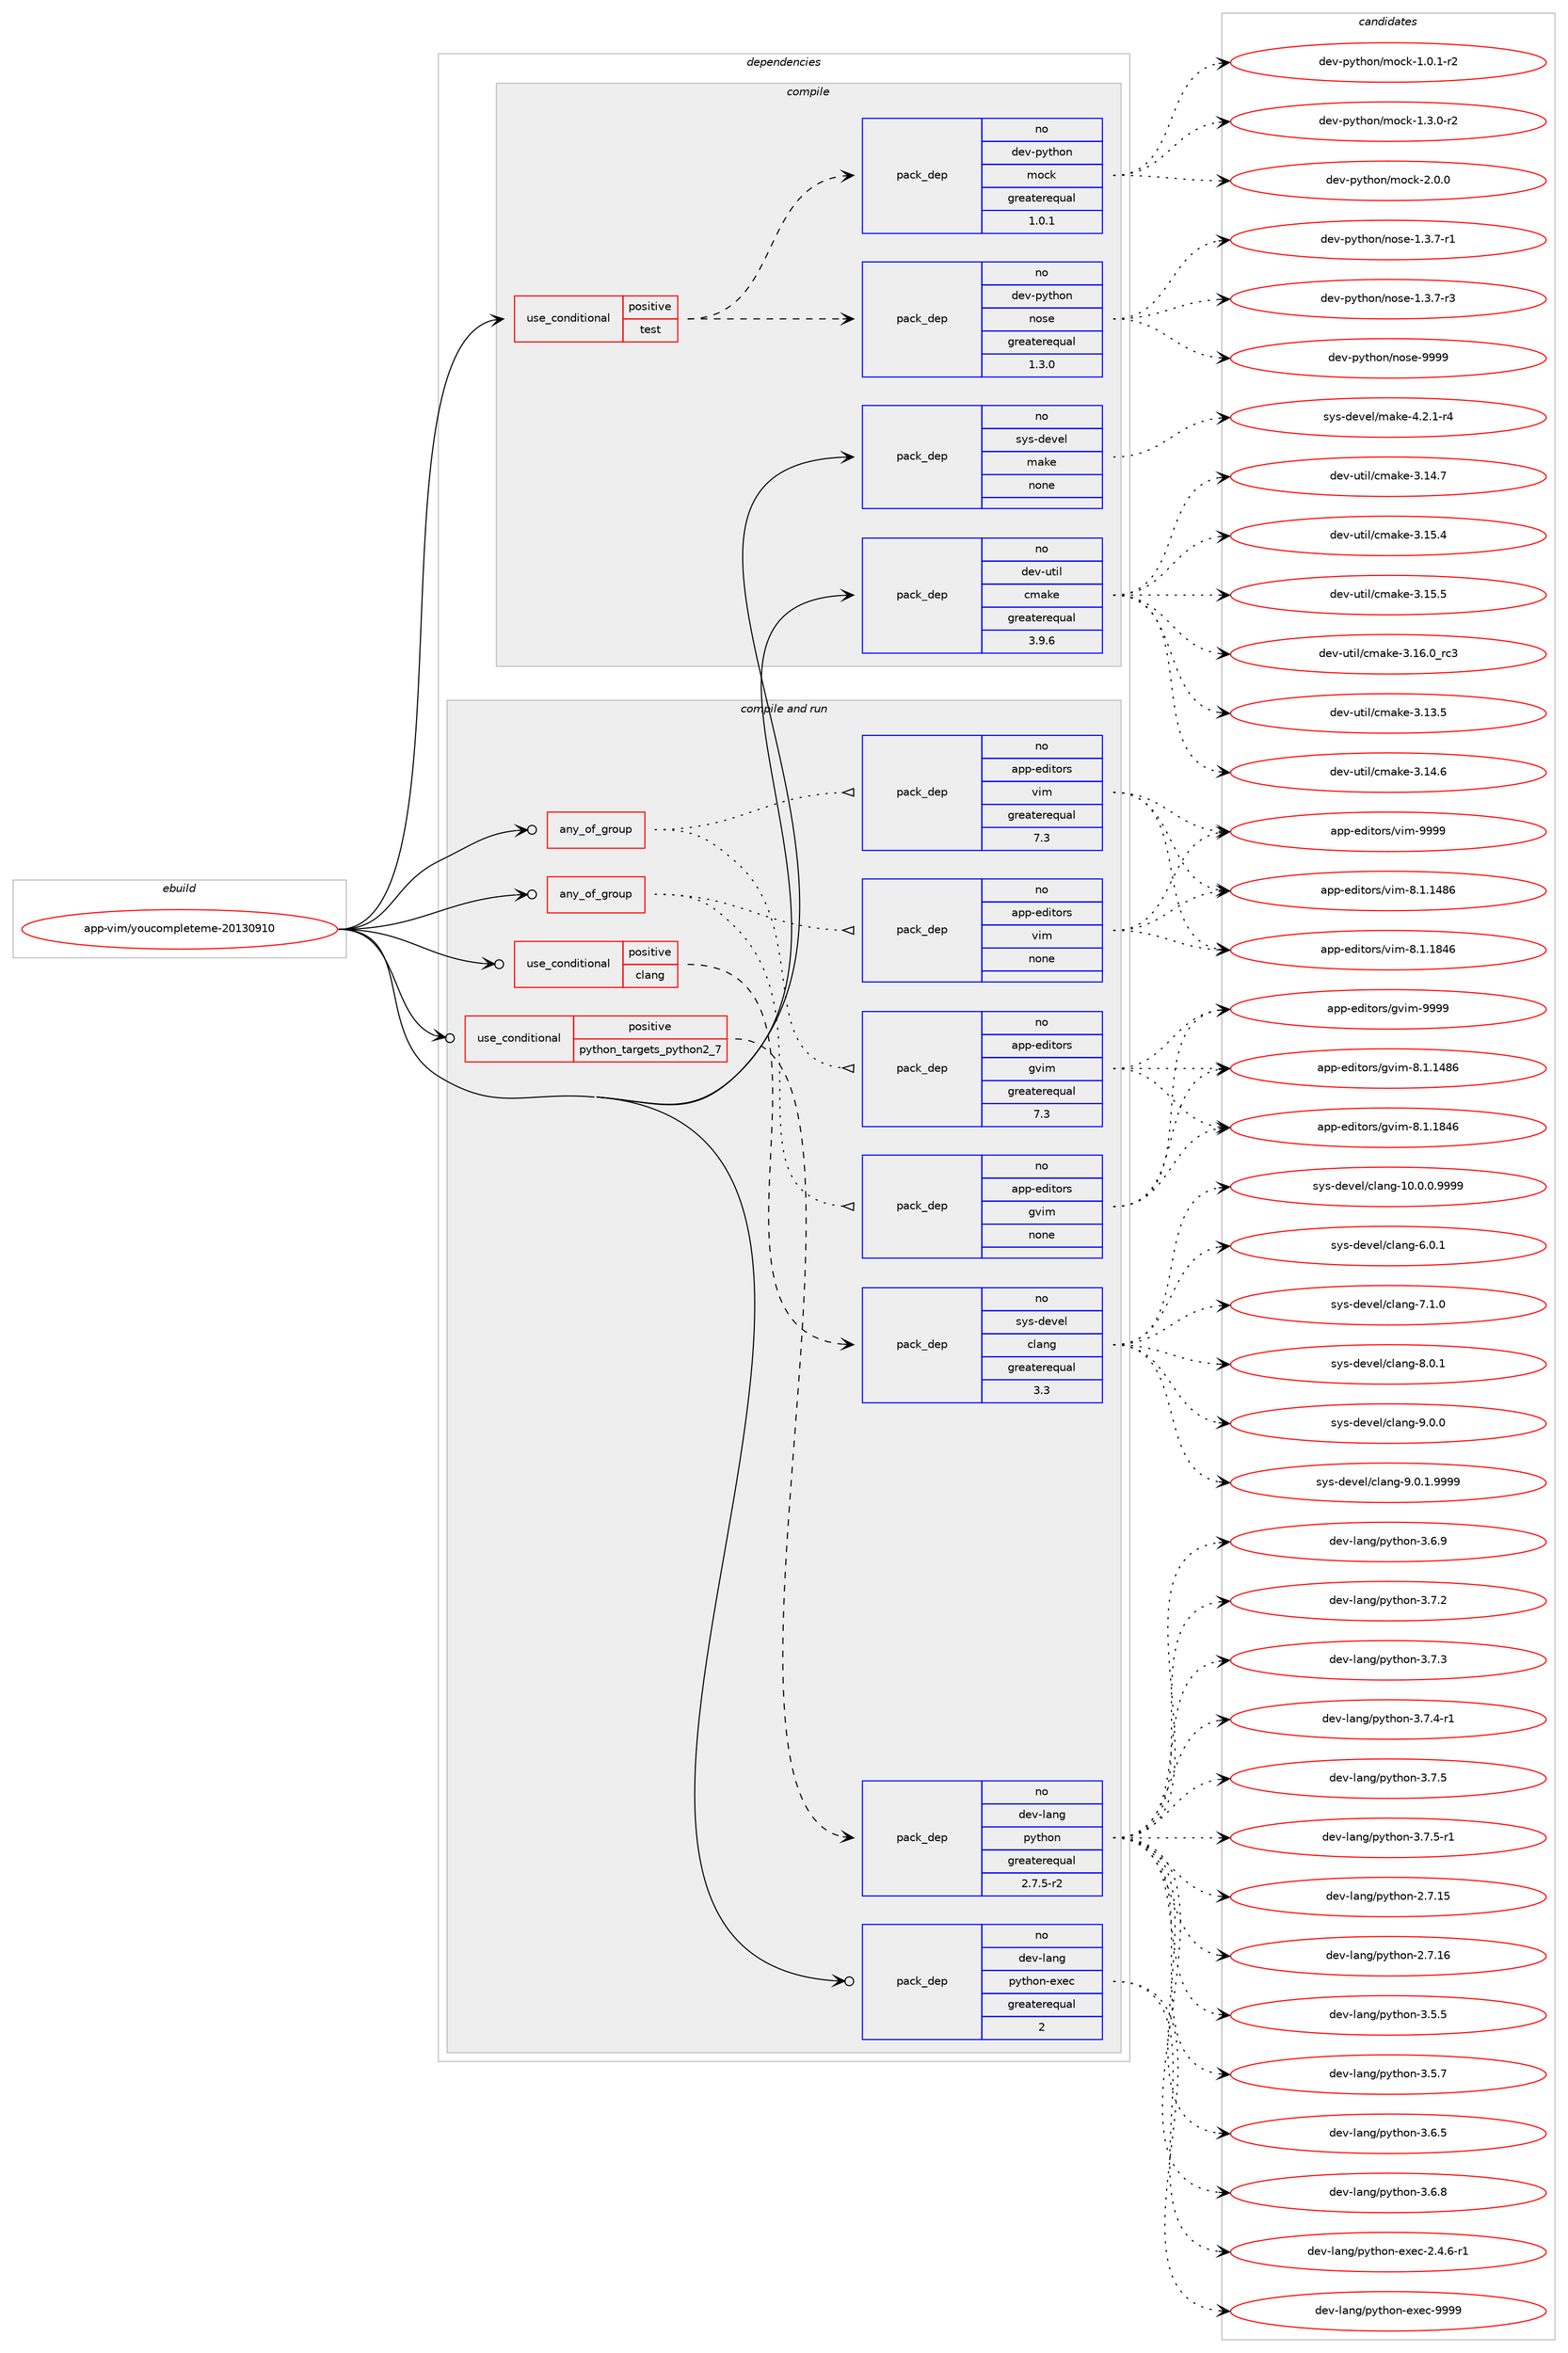 digraph prolog {

# *************
# Graph options
# *************

newrank=true;
concentrate=true;
compound=true;
graph [rankdir=LR,fontname=Helvetica,fontsize=10,ranksep=1.5];#, ranksep=2.5, nodesep=0.2];
edge  [arrowhead=vee];
node  [fontname=Helvetica,fontsize=10];

# **********
# The ebuild
# **********

subgraph cluster_leftcol {
color=gray;
rank=same;
label=<<i>ebuild</i>>;
id [label="app-vim/youcompleteme-20130910", color=red, width=4, href="../app-vim/youcompleteme-20130910.svg"];
}

# ****************
# The dependencies
# ****************

subgraph cluster_midcol {
color=gray;
label=<<i>dependencies</i>>;
subgraph cluster_compile {
fillcolor="#eeeeee";
style=filled;
label=<<i>compile</i>>;
subgraph cond122239 {
dependency514578 [label=<<TABLE BORDER="0" CELLBORDER="1" CELLSPACING="0" CELLPADDING="4"><TR><TD ROWSPAN="3" CELLPADDING="10">use_conditional</TD></TR><TR><TD>positive</TD></TR><TR><TD>test</TD></TR></TABLE>>, shape=none, color=red];
subgraph pack382781 {
dependency514579 [label=<<TABLE BORDER="0" CELLBORDER="1" CELLSPACING="0" CELLPADDING="4" WIDTH="220"><TR><TD ROWSPAN="6" CELLPADDING="30">pack_dep</TD></TR><TR><TD WIDTH="110">no</TD></TR><TR><TD>dev-python</TD></TR><TR><TD>mock</TD></TR><TR><TD>greaterequal</TD></TR><TR><TD>1.0.1</TD></TR></TABLE>>, shape=none, color=blue];
}
dependency514578:e -> dependency514579:w [weight=20,style="dashed",arrowhead="vee"];
subgraph pack382782 {
dependency514580 [label=<<TABLE BORDER="0" CELLBORDER="1" CELLSPACING="0" CELLPADDING="4" WIDTH="220"><TR><TD ROWSPAN="6" CELLPADDING="30">pack_dep</TD></TR><TR><TD WIDTH="110">no</TD></TR><TR><TD>dev-python</TD></TR><TR><TD>nose</TD></TR><TR><TD>greaterequal</TD></TR><TR><TD>1.3.0</TD></TR></TABLE>>, shape=none, color=blue];
}
dependency514578:e -> dependency514580:w [weight=20,style="dashed",arrowhead="vee"];
}
id:e -> dependency514578:w [weight=20,style="solid",arrowhead="vee"];
subgraph pack382783 {
dependency514581 [label=<<TABLE BORDER="0" CELLBORDER="1" CELLSPACING="0" CELLPADDING="4" WIDTH="220"><TR><TD ROWSPAN="6" CELLPADDING="30">pack_dep</TD></TR><TR><TD WIDTH="110">no</TD></TR><TR><TD>dev-util</TD></TR><TR><TD>cmake</TD></TR><TR><TD>greaterequal</TD></TR><TR><TD>3.9.6</TD></TR></TABLE>>, shape=none, color=blue];
}
id:e -> dependency514581:w [weight=20,style="solid",arrowhead="vee"];
subgraph pack382784 {
dependency514582 [label=<<TABLE BORDER="0" CELLBORDER="1" CELLSPACING="0" CELLPADDING="4" WIDTH="220"><TR><TD ROWSPAN="6" CELLPADDING="30">pack_dep</TD></TR><TR><TD WIDTH="110">no</TD></TR><TR><TD>sys-devel</TD></TR><TR><TD>make</TD></TR><TR><TD>none</TD></TR><TR><TD></TD></TR></TABLE>>, shape=none, color=blue];
}
id:e -> dependency514582:w [weight=20,style="solid",arrowhead="vee"];
}
subgraph cluster_compileandrun {
fillcolor="#eeeeee";
style=filled;
label=<<i>compile and run</i>>;
subgraph any9230 {
dependency514583 [label=<<TABLE BORDER="0" CELLBORDER="1" CELLSPACING="0" CELLPADDING="4"><TR><TD CELLPADDING="10">any_of_group</TD></TR></TABLE>>, shape=none, color=red];subgraph pack382785 {
dependency514584 [label=<<TABLE BORDER="0" CELLBORDER="1" CELLSPACING="0" CELLPADDING="4" WIDTH="220"><TR><TD ROWSPAN="6" CELLPADDING="30">pack_dep</TD></TR><TR><TD WIDTH="110">no</TD></TR><TR><TD>app-editors</TD></TR><TR><TD>vim</TD></TR><TR><TD>greaterequal</TD></TR><TR><TD>7.3</TD></TR></TABLE>>, shape=none, color=blue];
}
dependency514583:e -> dependency514584:w [weight=20,style="dotted",arrowhead="oinv"];
subgraph pack382786 {
dependency514585 [label=<<TABLE BORDER="0" CELLBORDER="1" CELLSPACING="0" CELLPADDING="4" WIDTH="220"><TR><TD ROWSPAN="6" CELLPADDING="30">pack_dep</TD></TR><TR><TD WIDTH="110">no</TD></TR><TR><TD>app-editors</TD></TR><TR><TD>gvim</TD></TR><TR><TD>greaterequal</TD></TR><TR><TD>7.3</TD></TR></TABLE>>, shape=none, color=blue];
}
dependency514583:e -> dependency514585:w [weight=20,style="dotted",arrowhead="oinv"];
}
id:e -> dependency514583:w [weight=20,style="solid",arrowhead="odotvee"];
subgraph any9231 {
dependency514586 [label=<<TABLE BORDER="0" CELLBORDER="1" CELLSPACING="0" CELLPADDING="4"><TR><TD CELLPADDING="10">any_of_group</TD></TR></TABLE>>, shape=none, color=red];subgraph pack382787 {
dependency514587 [label=<<TABLE BORDER="0" CELLBORDER="1" CELLSPACING="0" CELLPADDING="4" WIDTH="220"><TR><TD ROWSPAN="6" CELLPADDING="30">pack_dep</TD></TR><TR><TD WIDTH="110">no</TD></TR><TR><TD>app-editors</TD></TR><TR><TD>vim</TD></TR><TR><TD>none</TD></TR><TR><TD></TD></TR></TABLE>>, shape=none, color=blue];
}
dependency514586:e -> dependency514587:w [weight=20,style="dotted",arrowhead="oinv"];
subgraph pack382788 {
dependency514588 [label=<<TABLE BORDER="0" CELLBORDER="1" CELLSPACING="0" CELLPADDING="4" WIDTH="220"><TR><TD ROWSPAN="6" CELLPADDING="30">pack_dep</TD></TR><TR><TD WIDTH="110">no</TD></TR><TR><TD>app-editors</TD></TR><TR><TD>gvim</TD></TR><TR><TD>none</TD></TR><TR><TD></TD></TR></TABLE>>, shape=none, color=blue];
}
dependency514586:e -> dependency514588:w [weight=20,style="dotted",arrowhead="oinv"];
}
id:e -> dependency514586:w [weight=20,style="solid",arrowhead="odotvee"];
subgraph cond122240 {
dependency514589 [label=<<TABLE BORDER="0" CELLBORDER="1" CELLSPACING="0" CELLPADDING="4"><TR><TD ROWSPAN="3" CELLPADDING="10">use_conditional</TD></TR><TR><TD>positive</TD></TR><TR><TD>clang</TD></TR></TABLE>>, shape=none, color=red];
subgraph pack382789 {
dependency514590 [label=<<TABLE BORDER="0" CELLBORDER="1" CELLSPACING="0" CELLPADDING="4" WIDTH="220"><TR><TD ROWSPAN="6" CELLPADDING="30">pack_dep</TD></TR><TR><TD WIDTH="110">no</TD></TR><TR><TD>sys-devel</TD></TR><TR><TD>clang</TD></TR><TR><TD>greaterequal</TD></TR><TR><TD>3.3</TD></TR></TABLE>>, shape=none, color=blue];
}
dependency514589:e -> dependency514590:w [weight=20,style="dashed",arrowhead="vee"];
}
id:e -> dependency514589:w [weight=20,style="solid",arrowhead="odotvee"];
subgraph cond122241 {
dependency514591 [label=<<TABLE BORDER="0" CELLBORDER="1" CELLSPACING="0" CELLPADDING="4"><TR><TD ROWSPAN="3" CELLPADDING="10">use_conditional</TD></TR><TR><TD>positive</TD></TR><TR><TD>python_targets_python2_7</TD></TR></TABLE>>, shape=none, color=red];
subgraph pack382790 {
dependency514592 [label=<<TABLE BORDER="0" CELLBORDER="1" CELLSPACING="0" CELLPADDING="4" WIDTH="220"><TR><TD ROWSPAN="6" CELLPADDING="30">pack_dep</TD></TR><TR><TD WIDTH="110">no</TD></TR><TR><TD>dev-lang</TD></TR><TR><TD>python</TD></TR><TR><TD>greaterequal</TD></TR><TR><TD>2.7.5-r2</TD></TR></TABLE>>, shape=none, color=blue];
}
dependency514591:e -> dependency514592:w [weight=20,style="dashed",arrowhead="vee"];
}
id:e -> dependency514591:w [weight=20,style="solid",arrowhead="odotvee"];
subgraph pack382791 {
dependency514593 [label=<<TABLE BORDER="0" CELLBORDER="1" CELLSPACING="0" CELLPADDING="4" WIDTH="220"><TR><TD ROWSPAN="6" CELLPADDING="30">pack_dep</TD></TR><TR><TD WIDTH="110">no</TD></TR><TR><TD>dev-lang</TD></TR><TR><TD>python-exec</TD></TR><TR><TD>greaterequal</TD></TR><TR><TD>2</TD></TR></TABLE>>, shape=none, color=blue];
}
id:e -> dependency514593:w [weight=20,style="solid",arrowhead="odotvee"];
}
subgraph cluster_run {
fillcolor="#eeeeee";
style=filled;
label=<<i>run</i>>;
}
}

# **************
# The candidates
# **************

subgraph cluster_choices {
rank=same;
color=gray;
label=<<i>candidates</i>>;

subgraph choice382781 {
color=black;
nodesep=1;
choice1001011184511212111610411111047109111991074549464846494511450 [label="dev-python/mock-1.0.1-r2", color=red, width=4,href="../dev-python/mock-1.0.1-r2.svg"];
choice1001011184511212111610411111047109111991074549465146484511450 [label="dev-python/mock-1.3.0-r2", color=red, width=4,href="../dev-python/mock-1.3.0-r2.svg"];
choice100101118451121211161041111104710911199107455046484648 [label="dev-python/mock-2.0.0", color=red, width=4,href="../dev-python/mock-2.0.0.svg"];
dependency514579:e -> choice1001011184511212111610411111047109111991074549464846494511450:w [style=dotted,weight="100"];
dependency514579:e -> choice1001011184511212111610411111047109111991074549465146484511450:w [style=dotted,weight="100"];
dependency514579:e -> choice100101118451121211161041111104710911199107455046484648:w [style=dotted,weight="100"];
}
subgraph choice382782 {
color=black;
nodesep=1;
choice10010111845112121116104111110471101111151014549465146554511449 [label="dev-python/nose-1.3.7-r1", color=red, width=4,href="../dev-python/nose-1.3.7-r1.svg"];
choice10010111845112121116104111110471101111151014549465146554511451 [label="dev-python/nose-1.3.7-r3", color=red, width=4,href="../dev-python/nose-1.3.7-r3.svg"];
choice10010111845112121116104111110471101111151014557575757 [label="dev-python/nose-9999", color=red, width=4,href="../dev-python/nose-9999.svg"];
dependency514580:e -> choice10010111845112121116104111110471101111151014549465146554511449:w [style=dotted,weight="100"];
dependency514580:e -> choice10010111845112121116104111110471101111151014549465146554511451:w [style=dotted,weight="100"];
dependency514580:e -> choice10010111845112121116104111110471101111151014557575757:w [style=dotted,weight="100"];
}
subgraph choice382783 {
color=black;
nodesep=1;
choice1001011184511711610510847991099710710145514649514653 [label="dev-util/cmake-3.13.5", color=red, width=4,href="../dev-util/cmake-3.13.5.svg"];
choice1001011184511711610510847991099710710145514649524654 [label="dev-util/cmake-3.14.6", color=red, width=4,href="../dev-util/cmake-3.14.6.svg"];
choice1001011184511711610510847991099710710145514649524655 [label="dev-util/cmake-3.14.7", color=red, width=4,href="../dev-util/cmake-3.14.7.svg"];
choice1001011184511711610510847991099710710145514649534652 [label="dev-util/cmake-3.15.4", color=red, width=4,href="../dev-util/cmake-3.15.4.svg"];
choice1001011184511711610510847991099710710145514649534653 [label="dev-util/cmake-3.15.5", color=red, width=4,href="../dev-util/cmake-3.15.5.svg"];
choice1001011184511711610510847991099710710145514649544648951149951 [label="dev-util/cmake-3.16.0_rc3", color=red, width=4,href="../dev-util/cmake-3.16.0_rc3.svg"];
dependency514581:e -> choice1001011184511711610510847991099710710145514649514653:w [style=dotted,weight="100"];
dependency514581:e -> choice1001011184511711610510847991099710710145514649524654:w [style=dotted,weight="100"];
dependency514581:e -> choice1001011184511711610510847991099710710145514649524655:w [style=dotted,weight="100"];
dependency514581:e -> choice1001011184511711610510847991099710710145514649534652:w [style=dotted,weight="100"];
dependency514581:e -> choice1001011184511711610510847991099710710145514649534653:w [style=dotted,weight="100"];
dependency514581:e -> choice1001011184511711610510847991099710710145514649544648951149951:w [style=dotted,weight="100"];
}
subgraph choice382784 {
color=black;
nodesep=1;
choice1151211154510010111810110847109971071014552465046494511452 [label="sys-devel/make-4.2.1-r4", color=red, width=4,href="../sys-devel/make-4.2.1-r4.svg"];
dependency514582:e -> choice1151211154510010111810110847109971071014552465046494511452:w [style=dotted,weight="100"];
}
subgraph choice382785 {
color=black;
nodesep=1;
choice971121124510110010511611111411547118105109455646494649525654 [label="app-editors/vim-8.1.1486", color=red, width=4,href="../app-editors/vim-8.1.1486.svg"];
choice971121124510110010511611111411547118105109455646494649565254 [label="app-editors/vim-8.1.1846", color=red, width=4,href="../app-editors/vim-8.1.1846.svg"];
choice9711211245101100105116111114115471181051094557575757 [label="app-editors/vim-9999", color=red, width=4,href="../app-editors/vim-9999.svg"];
dependency514584:e -> choice971121124510110010511611111411547118105109455646494649525654:w [style=dotted,weight="100"];
dependency514584:e -> choice971121124510110010511611111411547118105109455646494649565254:w [style=dotted,weight="100"];
dependency514584:e -> choice9711211245101100105116111114115471181051094557575757:w [style=dotted,weight="100"];
}
subgraph choice382786 {
color=black;
nodesep=1;
choice971121124510110010511611111411547103118105109455646494649525654 [label="app-editors/gvim-8.1.1486", color=red, width=4,href="../app-editors/gvim-8.1.1486.svg"];
choice971121124510110010511611111411547103118105109455646494649565254 [label="app-editors/gvim-8.1.1846", color=red, width=4,href="../app-editors/gvim-8.1.1846.svg"];
choice9711211245101100105116111114115471031181051094557575757 [label="app-editors/gvim-9999", color=red, width=4,href="../app-editors/gvim-9999.svg"];
dependency514585:e -> choice971121124510110010511611111411547103118105109455646494649525654:w [style=dotted,weight="100"];
dependency514585:e -> choice971121124510110010511611111411547103118105109455646494649565254:w [style=dotted,weight="100"];
dependency514585:e -> choice9711211245101100105116111114115471031181051094557575757:w [style=dotted,weight="100"];
}
subgraph choice382787 {
color=black;
nodesep=1;
choice971121124510110010511611111411547118105109455646494649525654 [label="app-editors/vim-8.1.1486", color=red, width=4,href="../app-editors/vim-8.1.1486.svg"];
choice971121124510110010511611111411547118105109455646494649565254 [label="app-editors/vim-8.1.1846", color=red, width=4,href="../app-editors/vim-8.1.1846.svg"];
choice9711211245101100105116111114115471181051094557575757 [label="app-editors/vim-9999", color=red, width=4,href="../app-editors/vim-9999.svg"];
dependency514587:e -> choice971121124510110010511611111411547118105109455646494649525654:w [style=dotted,weight="100"];
dependency514587:e -> choice971121124510110010511611111411547118105109455646494649565254:w [style=dotted,weight="100"];
dependency514587:e -> choice9711211245101100105116111114115471181051094557575757:w [style=dotted,weight="100"];
}
subgraph choice382788 {
color=black;
nodesep=1;
choice971121124510110010511611111411547103118105109455646494649525654 [label="app-editors/gvim-8.1.1486", color=red, width=4,href="../app-editors/gvim-8.1.1486.svg"];
choice971121124510110010511611111411547103118105109455646494649565254 [label="app-editors/gvim-8.1.1846", color=red, width=4,href="../app-editors/gvim-8.1.1846.svg"];
choice9711211245101100105116111114115471031181051094557575757 [label="app-editors/gvim-9999", color=red, width=4,href="../app-editors/gvim-9999.svg"];
dependency514588:e -> choice971121124510110010511611111411547103118105109455646494649525654:w [style=dotted,weight="100"];
dependency514588:e -> choice971121124510110010511611111411547103118105109455646494649565254:w [style=dotted,weight="100"];
dependency514588:e -> choice9711211245101100105116111114115471031181051094557575757:w [style=dotted,weight="100"];
}
subgraph choice382789 {
color=black;
nodesep=1;
choice11512111545100101118101108479910897110103454948464846484657575757 [label="sys-devel/clang-10.0.0.9999", color=red, width=4,href="../sys-devel/clang-10.0.0.9999.svg"];
choice11512111545100101118101108479910897110103455446484649 [label="sys-devel/clang-6.0.1", color=red, width=4,href="../sys-devel/clang-6.0.1.svg"];
choice11512111545100101118101108479910897110103455546494648 [label="sys-devel/clang-7.1.0", color=red, width=4,href="../sys-devel/clang-7.1.0.svg"];
choice11512111545100101118101108479910897110103455646484649 [label="sys-devel/clang-8.0.1", color=red, width=4,href="../sys-devel/clang-8.0.1.svg"];
choice11512111545100101118101108479910897110103455746484648 [label="sys-devel/clang-9.0.0", color=red, width=4,href="../sys-devel/clang-9.0.0.svg"];
choice115121115451001011181011084799108971101034557464846494657575757 [label="sys-devel/clang-9.0.1.9999", color=red, width=4,href="../sys-devel/clang-9.0.1.9999.svg"];
dependency514590:e -> choice11512111545100101118101108479910897110103454948464846484657575757:w [style=dotted,weight="100"];
dependency514590:e -> choice11512111545100101118101108479910897110103455446484649:w [style=dotted,weight="100"];
dependency514590:e -> choice11512111545100101118101108479910897110103455546494648:w [style=dotted,weight="100"];
dependency514590:e -> choice11512111545100101118101108479910897110103455646484649:w [style=dotted,weight="100"];
dependency514590:e -> choice11512111545100101118101108479910897110103455746484648:w [style=dotted,weight="100"];
dependency514590:e -> choice115121115451001011181011084799108971101034557464846494657575757:w [style=dotted,weight="100"];
}
subgraph choice382790 {
color=black;
nodesep=1;
choice10010111845108971101034711212111610411111045504655464953 [label="dev-lang/python-2.7.15", color=red, width=4,href="../dev-lang/python-2.7.15.svg"];
choice10010111845108971101034711212111610411111045504655464954 [label="dev-lang/python-2.7.16", color=red, width=4,href="../dev-lang/python-2.7.16.svg"];
choice100101118451089711010347112121116104111110455146534653 [label="dev-lang/python-3.5.5", color=red, width=4,href="../dev-lang/python-3.5.5.svg"];
choice100101118451089711010347112121116104111110455146534655 [label="dev-lang/python-3.5.7", color=red, width=4,href="../dev-lang/python-3.5.7.svg"];
choice100101118451089711010347112121116104111110455146544653 [label="dev-lang/python-3.6.5", color=red, width=4,href="../dev-lang/python-3.6.5.svg"];
choice100101118451089711010347112121116104111110455146544656 [label="dev-lang/python-3.6.8", color=red, width=4,href="../dev-lang/python-3.6.8.svg"];
choice100101118451089711010347112121116104111110455146544657 [label="dev-lang/python-3.6.9", color=red, width=4,href="../dev-lang/python-3.6.9.svg"];
choice100101118451089711010347112121116104111110455146554650 [label="dev-lang/python-3.7.2", color=red, width=4,href="../dev-lang/python-3.7.2.svg"];
choice100101118451089711010347112121116104111110455146554651 [label="dev-lang/python-3.7.3", color=red, width=4,href="../dev-lang/python-3.7.3.svg"];
choice1001011184510897110103471121211161041111104551465546524511449 [label="dev-lang/python-3.7.4-r1", color=red, width=4,href="../dev-lang/python-3.7.4-r1.svg"];
choice100101118451089711010347112121116104111110455146554653 [label="dev-lang/python-3.7.5", color=red, width=4,href="../dev-lang/python-3.7.5.svg"];
choice1001011184510897110103471121211161041111104551465546534511449 [label="dev-lang/python-3.7.5-r1", color=red, width=4,href="../dev-lang/python-3.7.5-r1.svg"];
dependency514592:e -> choice10010111845108971101034711212111610411111045504655464953:w [style=dotted,weight="100"];
dependency514592:e -> choice10010111845108971101034711212111610411111045504655464954:w [style=dotted,weight="100"];
dependency514592:e -> choice100101118451089711010347112121116104111110455146534653:w [style=dotted,weight="100"];
dependency514592:e -> choice100101118451089711010347112121116104111110455146534655:w [style=dotted,weight="100"];
dependency514592:e -> choice100101118451089711010347112121116104111110455146544653:w [style=dotted,weight="100"];
dependency514592:e -> choice100101118451089711010347112121116104111110455146544656:w [style=dotted,weight="100"];
dependency514592:e -> choice100101118451089711010347112121116104111110455146544657:w [style=dotted,weight="100"];
dependency514592:e -> choice100101118451089711010347112121116104111110455146554650:w [style=dotted,weight="100"];
dependency514592:e -> choice100101118451089711010347112121116104111110455146554651:w [style=dotted,weight="100"];
dependency514592:e -> choice1001011184510897110103471121211161041111104551465546524511449:w [style=dotted,weight="100"];
dependency514592:e -> choice100101118451089711010347112121116104111110455146554653:w [style=dotted,weight="100"];
dependency514592:e -> choice1001011184510897110103471121211161041111104551465546534511449:w [style=dotted,weight="100"];
}
subgraph choice382791 {
color=black;
nodesep=1;
choice10010111845108971101034711212111610411111045101120101994550465246544511449 [label="dev-lang/python-exec-2.4.6-r1", color=red, width=4,href="../dev-lang/python-exec-2.4.6-r1.svg"];
choice10010111845108971101034711212111610411111045101120101994557575757 [label="dev-lang/python-exec-9999", color=red, width=4,href="../dev-lang/python-exec-9999.svg"];
dependency514593:e -> choice10010111845108971101034711212111610411111045101120101994550465246544511449:w [style=dotted,weight="100"];
dependency514593:e -> choice10010111845108971101034711212111610411111045101120101994557575757:w [style=dotted,weight="100"];
}
}

}
